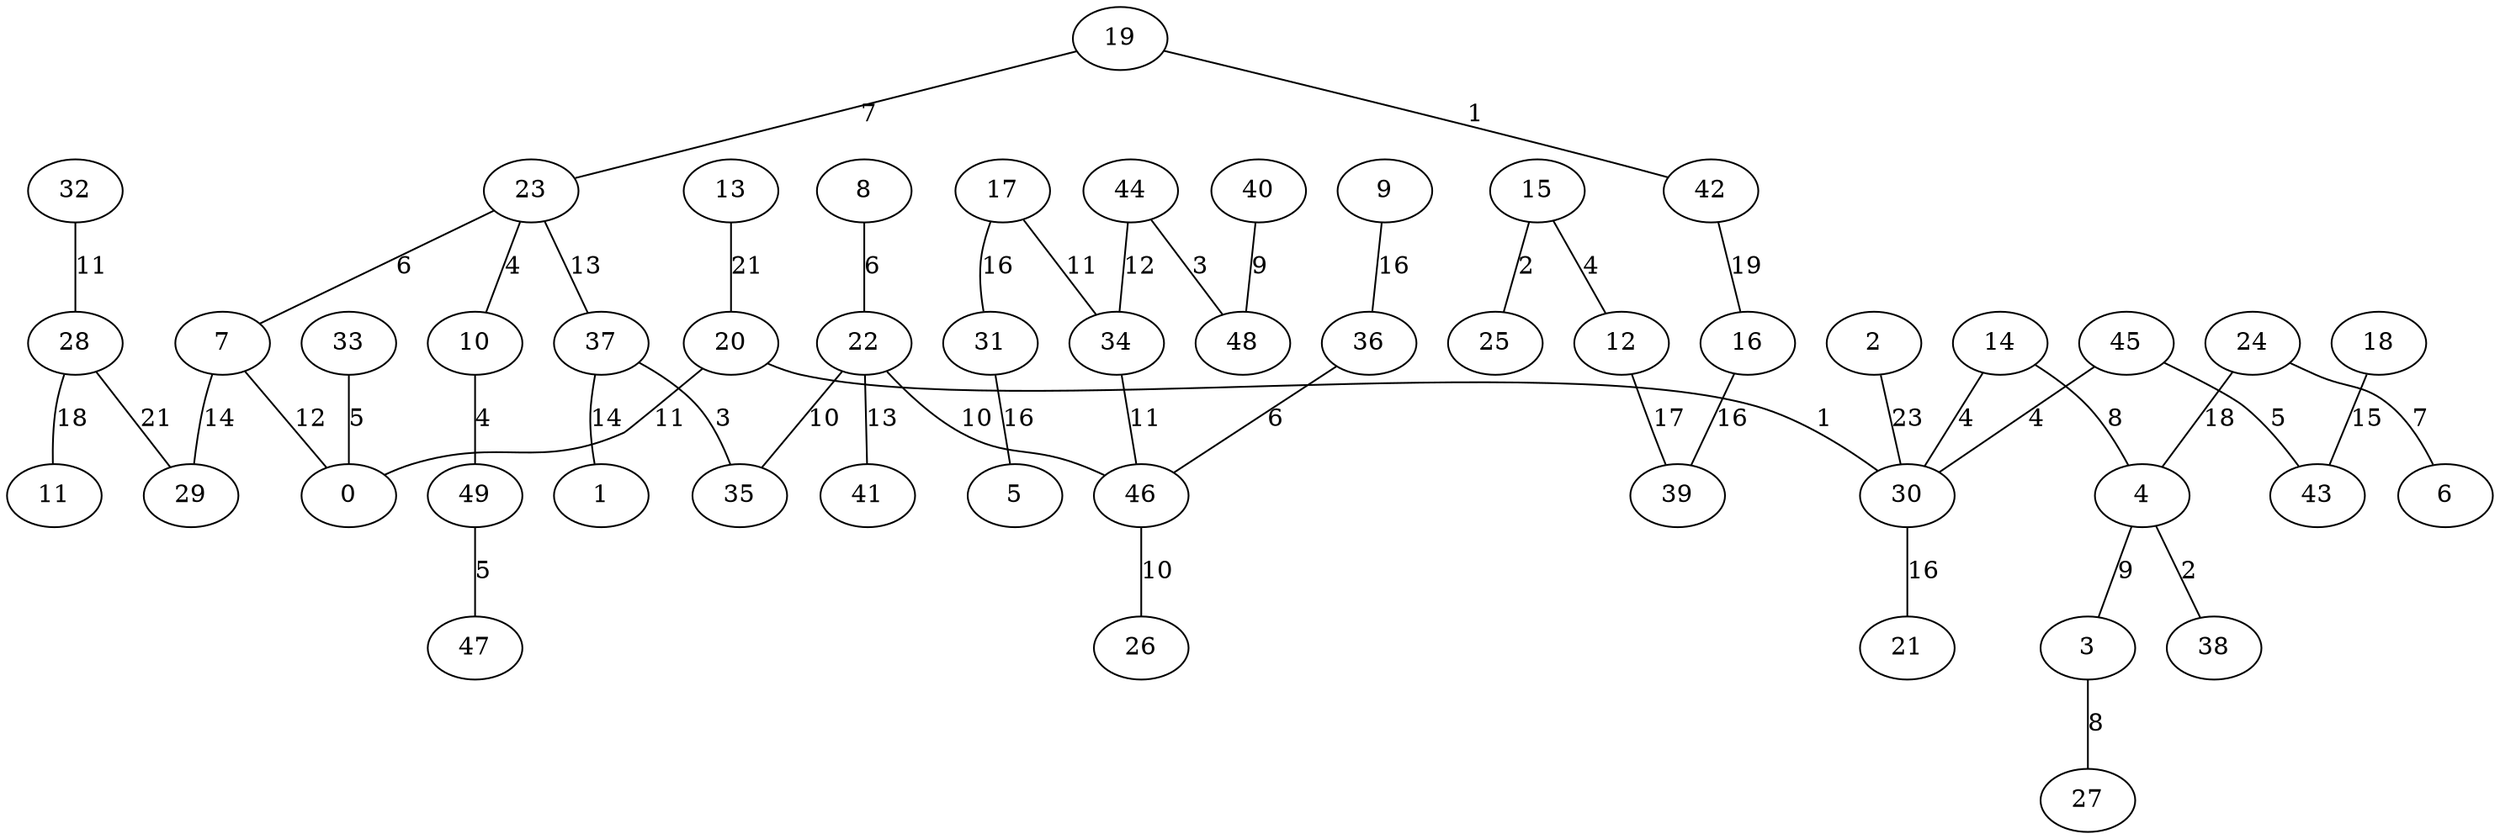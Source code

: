 graph {
	0 [label=0]
	1 [label=1]
	2 [label=2]
	3 [label=3]
	4 [label=4]
	5 [label=5]
	6 [label=6]
	7 [label=7]
	8 [label=8]
	9 [label=9]
	10 [label=10]
	11 [label=11]
	12 [label=12]
	13 [label=13]
	14 [label=14]
	15 [label=15]
	16 [label=16]
	17 [label=17]
	18 [label=18]
	19 [label=19]
	20 [label=20]
	21 [label=21]
	22 [label=22]
	23 [label=23]
	24 [label=24]
	25 [label=25]
	26 [label=26]
	27 [label=27]
	28 [label=28]
	29 [label=29]
	30 [label=30]
	31 [label=31]
	32 [label=32]
	33 [label=33]
	34 [label=34]
	35 [label=35]
	36 [label=36]
	37 [label=37]
	38 [label=38]
	39 [label=39]
	40 [label=40]
	41 [label=41]
	42 [label=42]
	43 [label=43]
	44 [label=44]
	45 [label=45]
	46 [label=46]
	47 [label=47]
	48 [label=48]
	49 [label=49]
	2 -- 30 [label=23]
	13 -- 20 [label=21]
	28 -- 29 [label=21]
	42 -- 16 [label=19]
	24 -- 4 [label=18]
	28 -- 11 [label=18]
	12 -- 39 [label=17]
	9 -- 36 [label=16]
	16 -- 39 [label=16]
	17 -- 31 [label=16]
	30 -- 21 [label=16]
	31 -- 5 [label=16]
	18 -- 43 [label=15]
	7 -- 29 [label=14]
	37 -- 1 [label=14]
	22 -- 41 [label=13]
	23 -- 37 [label=13]
	7 -- 0 [label=12]
	44 -- 34 [label=12]
	17 -- 34 [label=11]
	20 -- 0 [label=11]
	32 -- 28 [label=11]
	34 -- 46 [label=11]
	22 -- 35 [label=10]
	22 -- 46 [label=10]
	46 -- 26 [label=10]
	4 -- 3 [label=9]
	40 -- 48 [label=9]
	3 -- 27 [label=8]
	14 -- 4 [label=8]
	19 -- 23 [label=7]
	24 -- 6 [label=7]
	8 -- 22 [label=6]
	23 -- 7 [label=6]
	36 -- 46 [label=6]
	33 -- 0 [label=5]
	45 -- 43 [label=5]
	49 -- 47 [label=5]
	10 -- 49 [label=4]
	14 -- 30 [label=4]
	15 -- 12 [label=4]
	23 -- 10 [label=4]
	45 -- 30 [label=4]
	37 -- 35 [label=3]
	44 -- 48 [label=3]
	4 -- 38 [label=2]
	15 -- 25 [label=2]
	19 -- 42 [label=1]
	20 -- 30 [label=1]
}
